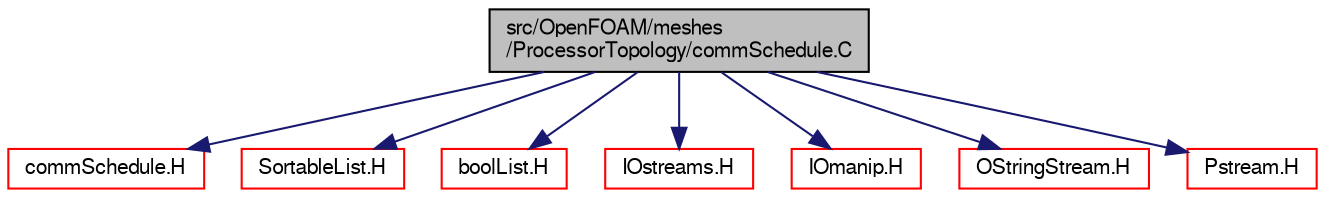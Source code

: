 digraph "src/OpenFOAM/meshes/ProcessorTopology/commSchedule.C"
{
  bgcolor="transparent";
  edge [fontname="FreeSans",fontsize="10",labelfontname="FreeSans",labelfontsize="10"];
  node [fontname="FreeSans",fontsize="10",shape=record];
  Node0 [label="src/OpenFOAM/meshes\l/ProcessorTopology/commSchedule.C",height=0.2,width=0.4,color="black", fillcolor="grey75", style="filled", fontcolor="black"];
  Node0 -> Node1 [color="midnightblue",fontsize="10",style="solid",fontname="FreeSans"];
  Node1 [label="commSchedule.H",height=0.2,width=0.4,color="red",URL="$a12116.html"];
  Node0 -> Node79 [color="midnightblue",fontsize="10",style="solid",fontname="FreeSans"];
  Node79 [label="SortableList.H",height=0.2,width=0.4,color="red",URL="$a08738.html"];
  Node0 -> Node80 [color="midnightblue",fontsize="10",style="solid",fontname="FreeSans"];
  Node80 [label="boolList.H",height=0.2,width=0.4,color="red",URL="$a12152.html"];
  Node0 -> Node81 [color="midnightblue",fontsize="10",style="solid",fontname="FreeSans"];
  Node81 [label="IOstreams.H",height=0.2,width=0.4,color="red",URL="$a09104.html",tooltip="Useful combination of include files which define Sin, Sout and Serr and the use of IO streams general..."];
  Node0 -> Node87 [color="midnightblue",fontsize="10",style="solid",fontname="FreeSans"];
  Node87 [label="IOmanip.H",height=0.2,width=0.4,color="red",URL="$a09080.html",tooltip="Istream and Ostream manipulators taking arguments. "];
  Node0 -> Node88 [color="midnightblue",fontsize="10",style="solid",fontname="FreeSans"];
  Node88 [label="OStringStream.H",height=0.2,width=0.4,color="red",URL="$a09212.html"];
  Node0 -> Node90 [color="midnightblue",fontsize="10",style="solid",fontname="FreeSans"];
  Node90 [label="Pstream.H",height=0.2,width=0.4,color="red",URL="$a09134.html"];
}
